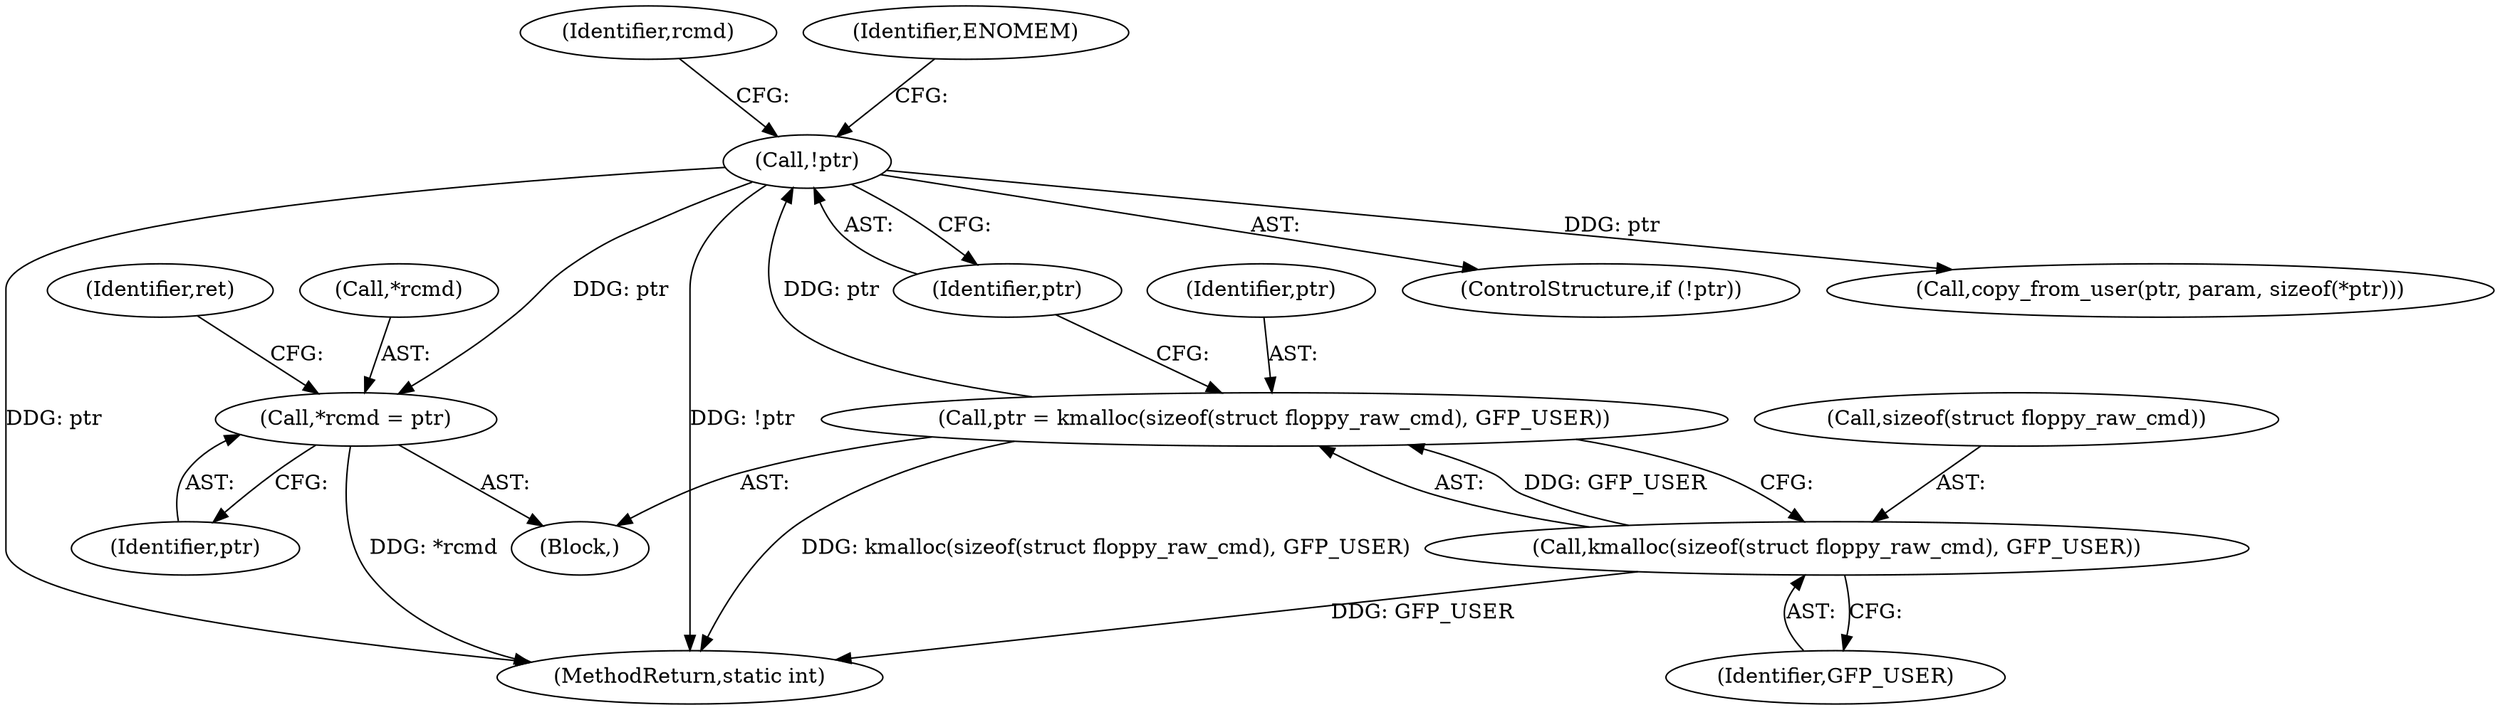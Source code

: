 digraph "0_linux_ef87dbe7614341c2e7bfe8d32fcb7028cc97442c@pointer" {
"1000126" [label="(Call,*rcmd = ptr)"];
"1000121" [label="(Call,!ptr)"];
"1000114" [label="(Call,ptr = kmalloc(sizeof(struct floppy_raw_cmd), GFP_USER))"];
"1000116" [label="(Call,kmalloc(sizeof(struct floppy_raw_cmd), GFP_USER))"];
"1000122" [label="(Identifier,ptr)"];
"1000119" [label="(Identifier,GFP_USER)"];
"1000131" [label="(Identifier,ret)"];
"1000126" [label="(Call,*rcmd = ptr)"];
"1000287" [label="(MethodReturn,static int)"];
"1000105" [label="(Block,)"];
"1000121" [label="(Call,!ptr)"];
"1000129" [label="(Identifier,ptr)"];
"1000128" [label="(Identifier,rcmd)"];
"1000120" [label="(ControlStructure,if (!ptr))"];
"1000125" [label="(Identifier,ENOMEM)"];
"1000116" [label="(Call,kmalloc(sizeof(struct floppy_raw_cmd), GFP_USER))"];
"1000117" [label="(Call,sizeof(struct floppy_raw_cmd))"];
"1000115" [label="(Identifier,ptr)"];
"1000132" [label="(Call,copy_from_user(ptr, param, sizeof(*ptr)))"];
"1000127" [label="(Call,*rcmd)"];
"1000114" [label="(Call,ptr = kmalloc(sizeof(struct floppy_raw_cmd), GFP_USER))"];
"1000126" -> "1000105"  [label="AST: "];
"1000126" -> "1000129"  [label="CFG: "];
"1000127" -> "1000126"  [label="AST: "];
"1000129" -> "1000126"  [label="AST: "];
"1000131" -> "1000126"  [label="CFG: "];
"1000126" -> "1000287"  [label="DDG: *rcmd"];
"1000121" -> "1000126"  [label="DDG: ptr"];
"1000121" -> "1000120"  [label="AST: "];
"1000121" -> "1000122"  [label="CFG: "];
"1000122" -> "1000121"  [label="AST: "];
"1000125" -> "1000121"  [label="CFG: "];
"1000128" -> "1000121"  [label="CFG: "];
"1000121" -> "1000287"  [label="DDG: !ptr"];
"1000121" -> "1000287"  [label="DDG: ptr"];
"1000114" -> "1000121"  [label="DDG: ptr"];
"1000121" -> "1000132"  [label="DDG: ptr"];
"1000114" -> "1000105"  [label="AST: "];
"1000114" -> "1000116"  [label="CFG: "];
"1000115" -> "1000114"  [label="AST: "];
"1000116" -> "1000114"  [label="AST: "];
"1000122" -> "1000114"  [label="CFG: "];
"1000114" -> "1000287"  [label="DDG: kmalloc(sizeof(struct floppy_raw_cmd), GFP_USER)"];
"1000116" -> "1000114"  [label="DDG: GFP_USER"];
"1000116" -> "1000119"  [label="CFG: "];
"1000117" -> "1000116"  [label="AST: "];
"1000119" -> "1000116"  [label="AST: "];
"1000116" -> "1000287"  [label="DDG: GFP_USER"];
}
